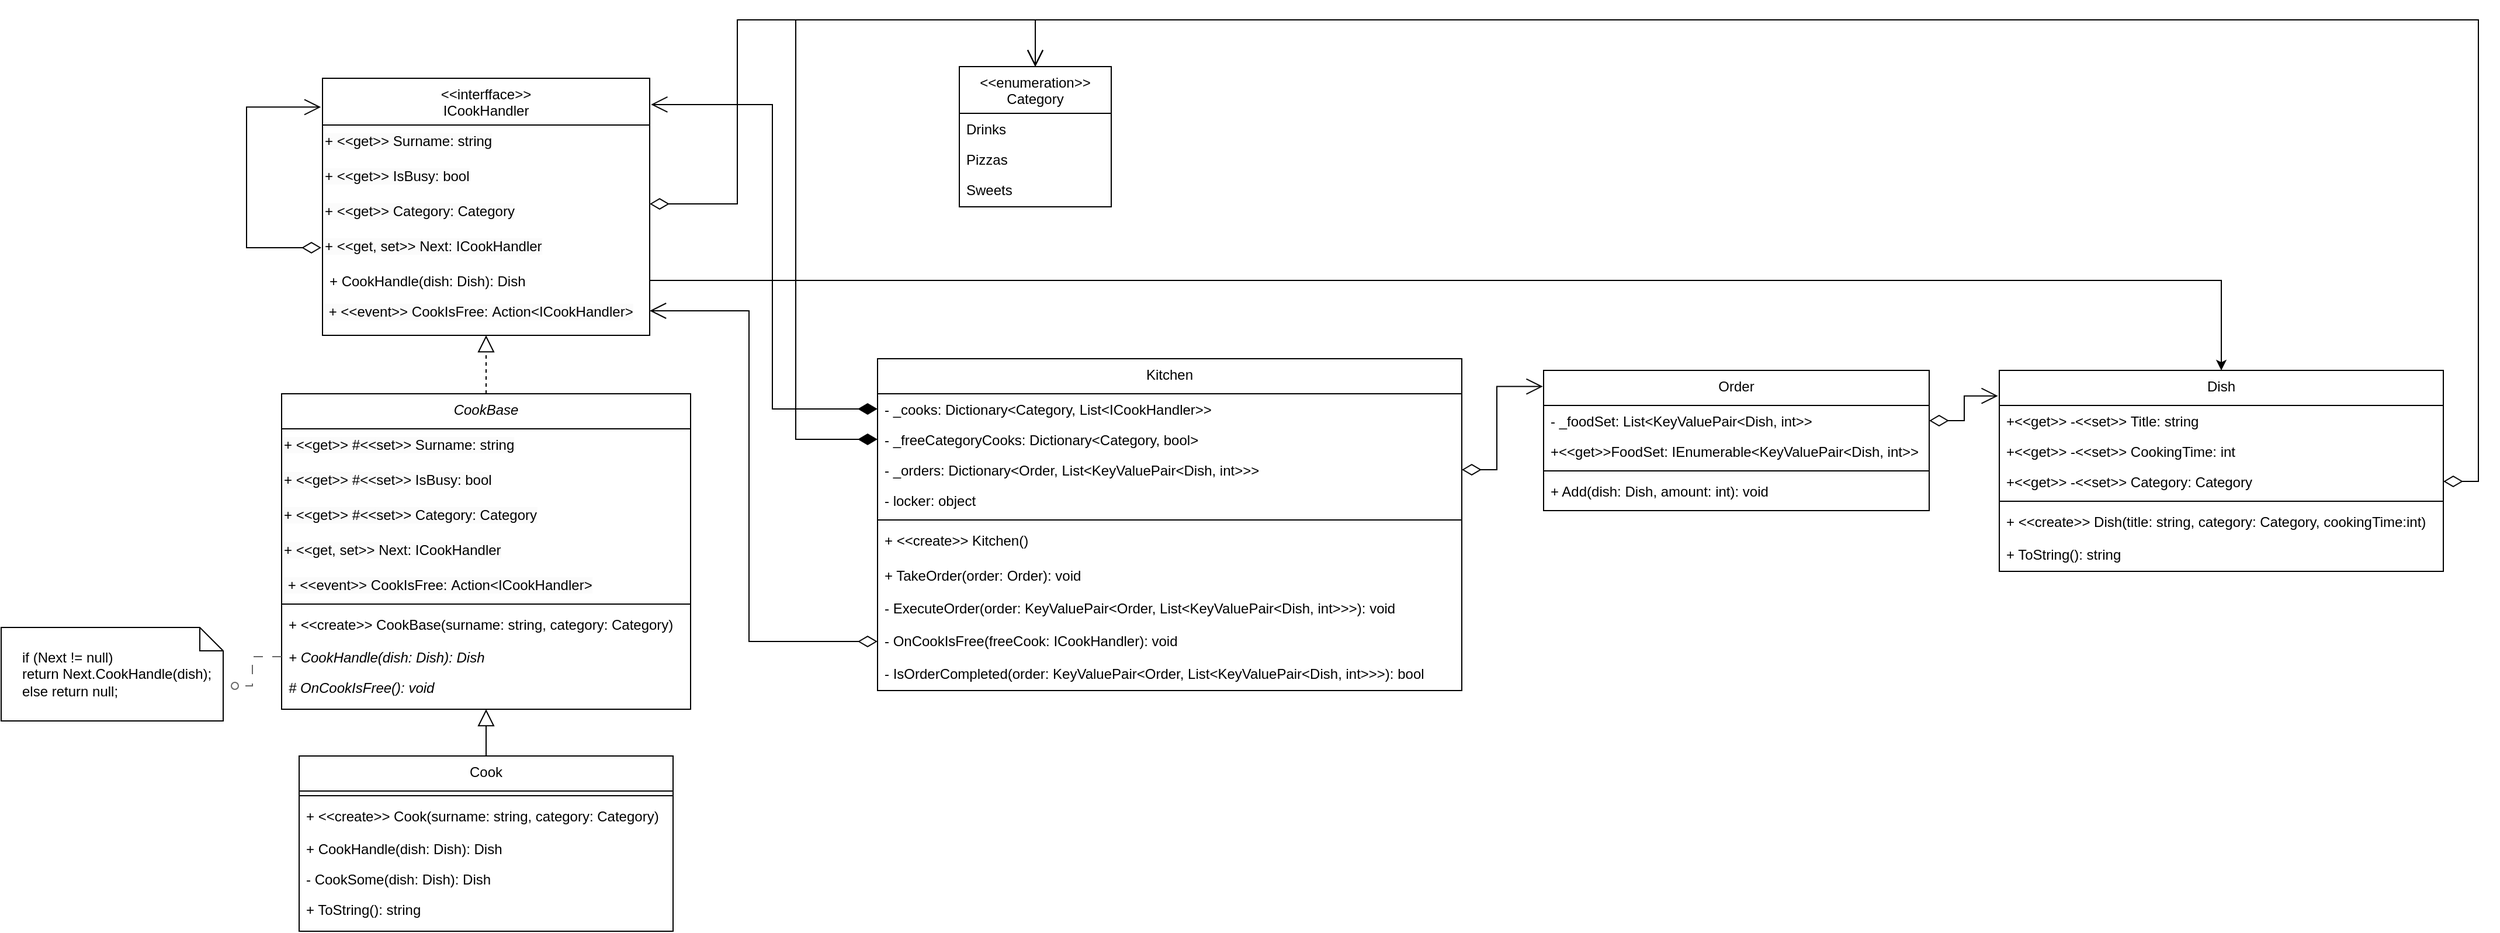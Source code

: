<mxfile version="20.8.10" type="device"><diagram name="Страница 1" id="mzzMGSXBlhs4cRAC68ZP"><mxGraphModel dx="1008" dy="1573" grid="1" gridSize="10" guides="1" tooltips="1" connect="1" arrows="1" fold="1" page="1" pageScale="1" pageWidth="827" pageHeight="1169" math="0" shadow="0"><root><mxCell id="0"/><mxCell id="1" parent="0"/><mxCell id="XfhGK31kjjRX2Sf4rwmP-1" value="Kitchen" style="swimlane;fontStyle=0;align=center;verticalAlign=top;childLayout=stackLayout;horizontal=1;startSize=30;horizontalStack=0;resizeParent=1;resizeLast=0;collapsible=1;marginBottom=0;rounded=0;shadow=0;strokeWidth=1;" parent="1" vertex="1"><mxGeometry x="1690" y="800" width="500" height="284" as="geometry"><mxRectangle x="130" y="380" width="160" height="26" as="alternateBounds"/></mxGeometry></mxCell><mxCell id="XfhGK31kjjRX2Sf4rwmP-2" value="- _сooks: Dictionary&lt;Category, List&lt;ICookHandler&gt;&gt;" style="text;align=left;verticalAlign=top;spacingLeft=4;spacingRight=4;overflow=hidden;rotatable=0;points=[[0,0.5],[1,0.5]];portConstraint=eastwest;rounded=0;shadow=0;html=0;" parent="XfhGK31kjjRX2Sf4rwmP-1" vertex="1"><mxGeometry y="30" width="500" height="26" as="geometry"/></mxCell><mxCell id="uRnbEoXoVFPirAZmKS-L-1" value="- _freeCategoryCooks: Dictionary&lt;Category, bool&gt;" style="text;align=left;verticalAlign=top;spacingLeft=4;spacingRight=4;overflow=hidden;rotatable=0;points=[[0,0.5],[1,0.5]];portConstraint=eastwest;rounded=0;shadow=0;html=0;" vertex="1" parent="XfhGK31kjjRX2Sf4rwmP-1"><mxGeometry y="56" width="500" height="26" as="geometry"/></mxCell><mxCell id="uRnbEoXoVFPirAZmKS-L-3" value="- _orders: Dictionary&lt;Order, List&lt;KeyValuePair&lt;Dish, int&gt;&gt;&gt;" style="text;align=left;verticalAlign=top;spacingLeft=4;spacingRight=4;overflow=hidden;rotatable=0;points=[[0,0.5],[1,0.5]];portConstraint=eastwest;rounded=0;shadow=0;html=0;" vertex="1" parent="XfhGK31kjjRX2Sf4rwmP-1"><mxGeometry y="82" width="500" height="26" as="geometry"/></mxCell><mxCell id="uRnbEoXoVFPirAZmKS-L-2" value="- locker: object" style="text;align=left;verticalAlign=top;spacingLeft=4;spacingRight=4;overflow=hidden;rotatable=0;points=[[0,0.5],[1,0.5]];portConstraint=eastwest;rounded=0;shadow=0;html=0;" vertex="1" parent="XfhGK31kjjRX2Sf4rwmP-1"><mxGeometry y="108" width="500" height="26" as="geometry"/></mxCell><mxCell id="XfhGK31kjjRX2Sf4rwmP-4" value="" style="line;html=1;strokeWidth=1;align=left;verticalAlign=middle;spacingTop=-1;spacingLeft=3;spacingRight=3;rotatable=0;labelPosition=right;points=[];portConstraint=eastwest;" parent="XfhGK31kjjRX2Sf4rwmP-1" vertex="1"><mxGeometry y="134" width="500" height="8" as="geometry"/></mxCell><mxCell id="XfhGK31kjjRX2Sf4rwmP-5" value="+ &lt;&lt;create&gt;&gt; Kitchen()" style="text;align=left;verticalAlign=top;spacingLeft=4;spacingRight=4;overflow=hidden;rotatable=0;points=[[0,0.5],[1,0.5]];portConstraint=eastwest;fontStyle=0;whiteSpace=wrap;" parent="XfhGK31kjjRX2Sf4rwmP-1" vertex="1"><mxGeometry y="142" width="500" height="30" as="geometry"/></mxCell><mxCell id="XfhGK31kjjRX2Sf4rwmP-35" value="+ TakeOrder(order: Order): void" style="text;align=left;verticalAlign=top;spacingLeft=4;spacingRight=4;overflow=hidden;rotatable=0;points=[[0,0.5],[1,0.5]];portConstraint=eastwest;fontStyle=0;whiteSpace=wrap;" parent="XfhGK31kjjRX2Sf4rwmP-1" vertex="1"><mxGeometry y="172" width="500" height="28" as="geometry"/></mxCell><mxCell id="uRnbEoXoVFPirAZmKS-L-4" value="- ExecuteOrder(order: KeyValuePair&lt;Order, List&lt;KeyValuePair&lt;Dish, int&gt;&gt;&gt;): void" style="text;align=left;verticalAlign=top;spacingLeft=4;spacingRight=4;overflow=hidden;rotatable=0;points=[[0,0.5],[1,0.5]];portConstraint=eastwest;fontStyle=0;whiteSpace=wrap;" vertex="1" parent="XfhGK31kjjRX2Sf4rwmP-1"><mxGeometry y="200" width="500" height="28" as="geometry"/></mxCell><mxCell id="uRnbEoXoVFPirAZmKS-L-5" value="- OnCookIsFree(freeCook: ICookHandler): void" style="text;align=left;verticalAlign=top;spacingLeft=4;spacingRight=4;overflow=hidden;rotatable=0;points=[[0,0.5],[1,0.5]];portConstraint=eastwest;fontStyle=0;whiteSpace=wrap;" vertex="1" parent="XfhGK31kjjRX2Sf4rwmP-1"><mxGeometry y="228" width="500" height="28" as="geometry"/></mxCell><mxCell id="uRnbEoXoVFPirAZmKS-L-6" value="- IsOrderCompleted(order: KeyValuePair&lt;Order, List&lt;KeyValuePair&lt;Dish, int&gt;&gt;&gt;): bool" style="text;align=left;verticalAlign=top;spacingLeft=4;spacingRight=4;overflow=hidden;rotatable=0;points=[[0,0.5],[1,0.5]];portConstraint=eastwest;fontStyle=0;whiteSpace=wrap;" vertex="1" parent="XfhGK31kjjRX2Sf4rwmP-1"><mxGeometry y="256" width="500" height="28" as="geometry"/></mxCell><mxCell id="XfhGK31kjjRX2Sf4rwmP-7" value="&lt;&lt;enumeration&gt;&gt;&#10;Category" style="swimlane;fontStyle=0;align=center;verticalAlign=top;childLayout=stackLayout;horizontal=1;startSize=40;horizontalStack=0;resizeParent=1;resizeLast=0;collapsible=1;marginBottom=0;rounded=0;shadow=0;strokeWidth=1;" parent="1" vertex="1"><mxGeometry x="1760" y="550" width="130" height="120" as="geometry"><mxRectangle x="130" y="380" width="160" height="26" as="alternateBounds"/></mxGeometry></mxCell><mxCell id="XfhGK31kjjRX2Sf4rwmP-8" value="Drinks" style="text;align=left;verticalAlign=top;spacingLeft=4;spacingRight=4;overflow=hidden;rotatable=0;points=[[0,0.5],[1,0.5]];portConstraint=eastwest;rounded=0;shadow=0;html=0;" parent="XfhGK31kjjRX2Sf4rwmP-7" vertex="1"><mxGeometry y="40" width="130" height="26" as="geometry"/></mxCell><mxCell id="XfhGK31kjjRX2Sf4rwmP-9" value="Pizzas" style="text;align=left;verticalAlign=top;spacingLeft=4;spacingRight=4;overflow=hidden;rotatable=0;points=[[0,0.5],[1,0.5]];portConstraint=eastwest;rounded=0;shadow=0;html=0;" parent="XfhGK31kjjRX2Sf4rwmP-7" vertex="1"><mxGeometry y="66" width="130" height="26" as="geometry"/></mxCell><mxCell id="XfhGK31kjjRX2Sf4rwmP-10" value="Sweets" style="text;align=left;verticalAlign=top;spacingLeft=4;spacingRight=4;overflow=hidden;rotatable=0;points=[[0,0.5],[1,0.5]];portConstraint=eastwest;rounded=0;shadow=0;html=0;" parent="XfhGK31kjjRX2Sf4rwmP-7" vertex="1"><mxGeometry y="92" width="130" height="26" as="geometry"/></mxCell><mxCell id="XfhGK31kjjRX2Sf4rwmP-12" value="&lt;&lt;interfface&gt;&gt;&#10;ICookHandler" style="swimlane;fontStyle=0;align=center;verticalAlign=top;childLayout=stackLayout;horizontal=1;startSize=40;horizontalStack=0;resizeParent=1;resizeLast=0;collapsible=1;marginBottom=0;rounded=0;shadow=0;strokeWidth=1;" parent="1" vertex="1"><mxGeometry x="1215" y="560" width="280" height="220" as="geometry"><mxRectangle x="130" y="380" width="160" height="26" as="alternateBounds"/></mxGeometry></mxCell><mxCell id="4zo4YJRq9NG4jCWmNnWk-3" value="&lt;span style=&quot;color: rgb(0, 0, 0); font-family: Helvetica; font-size: 12px; font-style: normal; font-variant-ligatures: normal; font-variant-caps: normal; font-weight: 400; letter-spacing: normal; orphans: 2; text-align: left; text-indent: 0px; text-transform: none; widows: 2; word-spacing: 0px; -webkit-text-stroke-width: 0px; background-color: rgb(251, 251, 251); text-decoration-thickness: initial; text-decoration-style: initial; text-decoration-color: initial; float: none; display: inline !important;&quot;&gt;+ &amp;lt;&amp;lt;get&amp;gt;&amp;gt; Surname:&amp;nbsp;string&lt;/span&gt;" style="text;whiteSpace=wrap;html=1;" parent="XfhGK31kjjRX2Sf4rwmP-12" vertex="1"><mxGeometry y="40" width="280" height="30" as="geometry"/></mxCell><mxCell id="4zo4YJRq9NG4jCWmNnWk-4" value="&lt;span style=&quot;color: rgb(0, 0, 0); font-family: Helvetica; font-size: 12px; font-style: normal; font-variant-ligatures: normal; font-variant-caps: normal; font-weight: 400; letter-spacing: normal; orphans: 2; text-align: left; text-indent: 0px; text-transform: none; widows: 2; word-spacing: 0px; -webkit-text-stroke-width: 0px; background-color: rgb(251, 251, 251); text-decoration-thickness: initial; text-decoration-style: initial; text-decoration-color: initial; float: none; display: inline !important;&quot;&gt;+ &amp;lt;&amp;lt;get&amp;gt;&amp;gt; IsBusy:&amp;nbsp;bool&lt;/span&gt;" style="text;whiteSpace=wrap;html=1;" parent="XfhGK31kjjRX2Sf4rwmP-12" vertex="1"><mxGeometry y="70" width="280" height="30" as="geometry"/></mxCell><mxCell id="4zo4YJRq9NG4jCWmNnWk-5" value="&lt;span style=&quot;color: rgb(0, 0, 0); font-family: Helvetica; font-size: 12px; font-style: normal; font-variant-ligatures: normal; font-variant-caps: normal; font-weight: 400; letter-spacing: normal; orphans: 2; text-align: left; text-indent: 0px; text-transform: none; widows: 2; word-spacing: 0px; -webkit-text-stroke-width: 0px; background-color: rgb(251, 251, 251); text-decoration-thickness: initial; text-decoration-style: initial; text-decoration-color: initial; float: none; display: inline !important;&quot;&gt;+ &amp;lt;&amp;lt;get&amp;gt;&amp;gt; Category:&amp;nbsp;Category&lt;/span&gt;" style="text;whiteSpace=wrap;html=1;" parent="XfhGK31kjjRX2Sf4rwmP-12" vertex="1"><mxGeometry y="100" width="280" height="30" as="geometry"/></mxCell><mxCell id="4zo4YJRq9NG4jCWmNnWk-6" value="&lt;span style=&quot;color: rgb(0, 0, 0); font-family: Helvetica; font-size: 12px; font-style: normal; font-variant-ligatures: normal; font-variant-caps: normal; font-weight: 400; letter-spacing: normal; orphans: 2; text-align: left; text-indent: 0px; text-transform: none; widows: 2; word-spacing: 0px; -webkit-text-stroke-width: 0px; background-color: rgb(251, 251, 251); text-decoration-thickness: initial; text-decoration-style: initial; text-decoration-color: initial; float: none; display: inline !important;&quot;&gt;+ &amp;lt;&amp;lt;get, set&amp;gt;&amp;gt; Next:&amp;nbsp;ICookHandler&lt;/span&gt;" style="text;whiteSpace=wrap;html=1;" parent="XfhGK31kjjRX2Sf4rwmP-12" vertex="1"><mxGeometry y="130" width="280" height="30" as="geometry"/></mxCell><mxCell id="XfhGK31kjjRX2Sf4rwmP-14" value="+ CookHandle(dish: Dish): Dish" style="text;align=left;verticalAlign=top;spacingLeft=4;spacingRight=4;overflow=hidden;rotatable=0;points=[[0,0.5],[1,0.5]];portConstraint=eastwest;rounded=0;shadow=0;html=0;" parent="XfhGK31kjjRX2Sf4rwmP-12" vertex="1"><mxGeometry y="160" width="280" height="26" as="geometry"/></mxCell><mxCell id="4zo4YJRq9NG4jCWmNnWk-7" value="&lt;span style=&quot;color: rgb(0, 0, 0); font-family: Helvetica; font-size: 12px; font-style: normal; font-variant-ligatures: normal; font-variant-caps: normal; font-weight: 400; letter-spacing: normal; orphans: 2; text-align: left; text-indent: 0px; text-transform: none; widows: 2; word-spacing: 0px; -webkit-text-stroke-width: 0px; background-color: rgb(251, 251, 251); text-decoration-thickness: initial; text-decoration-style: initial; text-decoration-color: initial; float: none; display: inline !important;&quot;&gt;&amp;nbsp;+ &amp;lt;&amp;lt;event&amp;gt;&amp;gt; CookIsFree:&amp;nbsp;Action&amp;lt;ICookHandler&amp;gt;&lt;/span&gt;" style="text;whiteSpace=wrap;html=1;" parent="XfhGK31kjjRX2Sf4rwmP-12" vertex="1"><mxGeometry y="186" width="280" height="26" as="geometry"/></mxCell><mxCell id="XfhGK31kjjRX2Sf4rwmP-54" value="" style="endArrow=open;endFill=1;endSize=12;html=1;rounded=0;labelBackgroundColor=default;strokeColor=default;fontFamily=Helvetica;fontSize=11;fontColor=#FF6666;shape=connector;edgeStyle=elbowEdgeStyle;startArrow=diamondThin;startFill=0;startSize=14;entryX=-0.005;entryY=0.112;entryDx=0;entryDy=0;entryPerimeter=0;" parent="XfhGK31kjjRX2Sf4rwmP-12" target="XfhGK31kjjRX2Sf4rwmP-12" edge="1"><mxGeometry width="160" relative="1" as="geometry"><mxPoint x="-1" y="145" as="sourcePoint"/><mxPoint x="-279" y="656" as="targetPoint"/><Array as="points"><mxPoint x="-65" y="290"/><mxPoint x="-85" y="370"/><mxPoint x="-9" y="356"/></Array></mxGeometry></mxCell><mxCell id="XfhGK31kjjRX2Sf4rwmP-15" value="CookBase" style="swimlane;fontStyle=2;align=center;verticalAlign=top;childLayout=stackLayout;horizontal=1;startSize=30;horizontalStack=0;resizeParent=1;resizeLast=0;collapsible=1;marginBottom=0;rounded=0;shadow=0;strokeWidth=1;" parent="1" vertex="1"><mxGeometry x="1180" y="830" width="350" height="270" as="geometry"><mxRectangle x="130" y="380" width="160" height="26" as="alternateBounds"/></mxGeometry></mxCell><mxCell id="4zo4YJRq9NG4jCWmNnWk-8" value="&lt;span style=&quot;color: rgb(0, 0, 0); font-family: Helvetica; font-size: 12px; font-style: normal; font-variant-ligatures: normal; font-variant-caps: normal; font-weight: 400; letter-spacing: normal; orphans: 2; text-align: left; text-indent: 0px; text-transform: none; widows: 2; word-spacing: 0px; -webkit-text-stroke-width: 0px; background-color: rgb(251, 251, 251); text-decoration-thickness: initial; text-decoration-style: initial; text-decoration-color: initial; float: none; display: inline !important;&quot;&gt;+ &amp;lt;&amp;lt;get&amp;gt;&amp;gt; #&amp;lt;&amp;lt;set&amp;gt;&amp;gt;&amp;nbsp;Surname:&amp;nbsp;string&lt;/span&gt;" style="text;whiteSpace=wrap;html=1;" parent="XfhGK31kjjRX2Sf4rwmP-15" vertex="1"><mxGeometry y="30" width="350" height="30" as="geometry"/></mxCell><mxCell id="4zo4YJRq9NG4jCWmNnWk-9" value="&lt;span style=&quot;color: rgb(0, 0, 0); font-family: Helvetica; font-size: 12px; font-style: normal; font-variant-ligatures: normal; font-variant-caps: normal; font-weight: 400; letter-spacing: normal; orphans: 2; text-align: left; text-indent: 0px; text-transform: none; widows: 2; word-spacing: 0px; -webkit-text-stroke-width: 0px; background-color: rgb(251, 251, 251); text-decoration-thickness: initial; text-decoration-style: initial; text-decoration-color: initial; float: none; display: inline !important;&quot;&gt;+ &amp;lt;&amp;lt;get&amp;gt;&amp;gt; #&amp;lt;&amp;lt;set&amp;gt;&amp;gt;&amp;nbsp;IsBusy:&amp;nbsp;bool&lt;/span&gt;" style="text;whiteSpace=wrap;html=1;" parent="XfhGK31kjjRX2Sf4rwmP-15" vertex="1"><mxGeometry y="60" width="350" height="30" as="geometry"/></mxCell><mxCell id="4zo4YJRq9NG4jCWmNnWk-10" value="&lt;span style=&quot;color: rgb(0, 0, 0); font-family: Helvetica; font-size: 12px; font-style: normal; font-variant-ligatures: normal; font-variant-caps: normal; font-weight: 400; letter-spacing: normal; orphans: 2; text-align: left; text-indent: 0px; text-transform: none; widows: 2; word-spacing: 0px; -webkit-text-stroke-width: 0px; background-color: rgb(251, 251, 251); text-decoration-thickness: initial; text-decoration-style: initial; text-decoration-color: initial; float: none; display: inline !important;&quot;&gt;+ &amp;lt;&amp;lt;get&amp;gt;&amp;gt; #&amp;lt;&amp;lt;set&amp;gt;&amp;gt;&amp;nbsp;Category:&amp;nbsp;Category&lt;/span&gt;" style="text;whiteSpace=wrap;html=1;" parent="XfhGK31kjjRX2Sf4rwmP-15" vertex="1"><mxGeometry y="90" width="350" height="30" as="geometry"/></mxCell><mxCell id="4zo4YJRq9NG4jCWmNnWk-11" value="&lt;span style=&quot;color: rgb(0, 0, 0); font-family: Helvetica; font-size: 12px; font-style: normal; font-variant-ligatures: normal; font-variant-caps: normal; font-weight: 400; letter-spacing: normal; orphans: 2; text-align: left; text-indent: 0px; text-transform: none; widows: 2; word-spacing: 0px; -webkit-text-stroke-width: 0px; background-color: rgb(251, 251, 251); text-decoration-thickness: initial; text-decoration-style: initial; text-decoration-color: initial; float: none; display: inline !important;&quot;&gt;+ &amp;lt;&amp;lt;get, set&amp;gt;&amp;gt; Next:&amp;nbsp;ICookHandler&lt;/span&gt;" style="text;whiteSpace=wrap;html=1;" parent="XfhGK31kjjRX2Sf4rwmP-15" vertex="1"><mxGeometry y="120" width="350" height="30" as="geometry"/></mxCell><mxCell id="4zo4YJRq9NG4jCWmNnWk-13" value="&lt;span style=&quot;color: rgb(0, 0, 0); font-family: Helvetica; font-size: 12px; font-style: normal; font-variant-ligatures: normal; font-variant-caps: normal; font-weight: 400; letter-spacing: normal; orphans: 2; text-align: left; text-indent: 0px; text-transform: none; widows: 2; word-spacing: 0px; -webkit-text-stroke-width: 0px; background-color: rgb(251, 251, 251); text-decoration-thickness: initial; text-decoration-style: initial; text-decoration-color: initial; float: none; display: inline !important;&quot;&gt;&amp;nbsp;+ &amp;lt;&amp;lt;event&amp;gt;&amp;gt; CookIsFree:&amp;nbsp;Action&amp;lt;ICookHandler&amp;gt;&lt;/span&gt;" style="text;whiteSpace=wrap;html=1;" parent="XfhGK31kjjRX2Sf4rwmP-15" vertex="1"><mxGeometry y="150" width="350" height="26" as="geometry"/></mxCell><mxCell id="XfhGK31kjjRX2Sf4rwmP-20" value="" style="line;html=1;strokeWidth=1;align=left;verticalAlign=middle;spacingTop=-1;spacingLeft=3;spacingRight=3;rotatable=0;labelPosition=right;points=[];portConstraint=eastwest;" parent="XfhGK31kjjRX2Sf4rwmP-15" vertex="1"><mxGeometry y="176" width="350" height="8" as="geometry"/></mxCell><mxCell id="XfhGK31kjjRX2Sf4rwmP-23" value="+ &lt;&lt;create&gt;&gt; CookBase(surname: string, category: Category)" style="text;align=left;verticalAlign=top;spacingLeft=4;spacingRight=4;overflow=hidden;rotatable=0;points=[[0,0.5],[1,0.5]];portConstraint=eastwest;fontStyle=0;whiteSpace=wrap;" parent="XfhGK31kjjRX2Sf4rwmP-15" vertex="1"><mxGeometry y="184" width="350" height="28" as="geometry"/></mxCell><mxCell id="XfhGK31kjjRX2Sf4rwmP-24" value="+ CookHandle(dish: Dish): Dish" style="text;align=left;verticalAlign=top;spacingLeft=4;spacingRight=4;overflow=hidden;rotatable=0;points=[[0,0.5],[1,0.5]];portConstraint=eastwest;rounded=0;shadow=0;html=0;fontStyle=2" parent="XfhGK31kjjRX2Sf4rwmP-15" vertex="1"><mxGeometry y="212" width="350" height="26" as="geometry"/></mxCell><mxCell id="4zo4YJRq9NG4jCWmNnWk-14" value="# OnCookIsFree(): void" style="text;align=left;verticalAlign=top;spacingLeft=4;spacingRight=4;overflow=hidden;rotatable=0;points=[[0,0.5],[1,0.5]];portConstraint=eastwest;fontStyle=2;whiteSpace=wrap;" parent="XfhGK31kjjRX2Sf4rwmP-15" vertex="1"><mxGeometry y="238" width="350" height="28" as="geometry"/></mxCell><mxCell id="XfhGK31kjjRX2Sf4rwmP-25" value="Cook" style="swimlane;fontStyle=0;align=center;verticalAlign=top;childLayout=stackLayout;horizontal=1;startSize=30;horizontalStack=0;resizeParent=1;resizeLast=0;collapsible=1;marginBottom=0;rounded=0;shadow=0;strokeWidth=1;" parent="1" vertex="1"><mxGeometry x="1195" y="1140" width="320" height="150" as="geometry"><mxRectangle x="130" y="380" width="160" height="26" as="alternateBounds"/></mxGeometry></mxCell><mxCell id="XfhGK31kjjRX2Sf4rwmP-28" value="" style="line;html=1;strokeWidth=1;align=left;verticalAlign=middle;spacingTop=-1;spacingLeft=3;spacingRight=3;rotatable=0;labelPosition=right;points=[];portConstraint=eastwest;" parent="XfhGK31kjjRX2Sf4rwmP-25" vertex="1"><mxGeometry y="30" width="320" height="8" as="geometry"/></mxCell><mxCell id="XfhGK31kjjRX2Sf4rwmP-29" value="+ &lt;&lt;create&gt;&gt; Cook(surname: string, category: Category)" style="text;align=left;verticalAlign=top;spacingLeft=4;spacingRight=4;overflow=hidden;rotatable=0;points=[[0,0.5],[1,0.5]];portConstraint=eastwest;fontStyle=0;whiteSpace=wrap;" parent="XfhGK31kjjRX2Sf4rwmP-25" vertex="1"><mxGeometry y="38" width="320" height="28" as="geometry"/></mxCell><mxCell id="XfhGK31kjjRX2Sf4rwmP-31" value="+ CookHandle(dish: Dish): Dish " style="text;align=left;verticalAlign=top;spacingLeft=4;spacingRight=4;overflow=hidden;rotatable=0;points=[[0,0.5],[1,0.5]];portConstraint=eastwest;rounded=0;shadow=0;html=0;fontStyle=0" parent="XfhGK31kjjRX2Sf4rwmP-25" vertex="1"><mxGeometry y="66" width="320" height="26" as="geometry"/></mxCell><mxCell id="XfhGK31kjjRX2Sf4rwmP-34" value="- CookSome(dish: Dish): Dish" style="text;align=left;verticalAlign=top;spacingLeft=4;spacingRight=4;overflow=hidden;rotatable=0;points=[[0,0.5],[1,0.5]];portConstraint=eastwest;rounded=0;shadow=0;html=0;fontStyle=0" parent="XfhGK31kjjRX2Sf4rwmP-25" vertex="1"><mxGeometry y="92" width="320" height="26" as="geometry"/></mxCell><mxCell id="XfhGK31kjjRX2Sf4rwmP-33" value="+ ToString(): string" style="text;align=left;verticalAlign=top;spacingLeft=4;spacingRight=4;overflow=hidden;rotatable=0;points=[[0,0.5],[1,0.5]];portConstraint=eastwest;fontStyle=0;whiteSpace=wrap;" parent="XfhGK31kjjRX2Sf4rwmP-25" vertex="1"><mxGeometry y="118" width="320" height="28" as="geometry"/></mxCell><mxCell id="XfhGK31kjjRX2Sf4rwmP-36" value="Order" style="swimlane;fontStyle=0;align=center;verticalAlign=top;childLayout=stackLayout;horizontal=1;startSize=30;horizontalStack=0;resizeParent=1;resizeLast=0;collapsible=1;marginBottom=0;rounded=0;shadow=0;strokeWidth=1;" parent="1" vertex="1"><mxGeometry x="2260" y="810" width="330" height="120" as="geometry"><mxRectangle x="130" y="380" width="160" height="26" as="alternateBounds"/></mxGeometry></mxCell><mxCell id="XfhGK31kjjRX2Sf4rwmP-37" value="- _foodSet: List&lt;KeyValuePair&lt;Dish, int&gt;&gt;" style="text;align=left;verticalAlign=top;spacingLeft=4;spacingRight=4;overflow=hidden;rotatable=0;points=[[0,0.5],[1,0.5]];portConstraint=eastwest;rounded=0;shadow=0;html=0;" parent="XfhGK31kjjRX2Sf4rwmP-36" vertex="1"><mxGeometry y="30" width="330" height="26" as="geometry"/></mxCell><mxCell id="XfhGK31kjjRX2Sf4rwmP-41" value="+&lt;&lt;get&gt;&gt;FoodSet: IEnumerable&lt;KeyValuePair&lt;Dish, int&gt;&gt;" style="text;align=left;verticalAlign=top;spacingLeft=4;spacingRight=4;overflow=hidden;rotatable=0;points=[[0,0.5],[1,0.5]];portConstraint=eastwest;rounded=0;shadow=0;html=0;" parent="XfhGK31kjjRX2Sf4rwmP-36" vertex="1"><mxGeometry y="56" width="330" height="26" as="geometry"/></mxCell><mxCell id="XfhGK31kjjRX2Sf4rwmP-38" value="" style="line;html=1;strokeWidth=1;align=left;verticalAlign=middle;spacingTop=-1;spacingLeft=3;spacingRight=3;rotatable=0;labelPosition=right;points=[];portConstraint=eastwest;" parent="XfhGK31kjjRX2Sf4rwmP-36" vertex="1"><mxGeometry y="82" width="330" height="8" as="geometry"/></mxCell><mxCell id="XfhGK31kjjRX2Sf4rwmP-40" value="+ Add(dish: Dish, amount: int): void" style="text;align=left;verticalAlign=top;spacingLeft=4;spacingRight=4;overflow=hidden;rotatable=0;points=[[0,0.5],[1,0.5]];portConstraint=eastwest;fontStyle=0;whiteSpace=wrap;" parent="XfhGK31kjjRX2Sf4rwmP-36" vertex="1"><mxGeometry y="90" width="330" height="28" as="geometry"/></mxCell><mxCell id="XfhGK31kjjRX2Sf4rwmP-42" value="Dish" style="swimlane;fontStyle=0;align=center;verticalAlign=top;childLayout=stackLayout;horizontal=1;startSize=30;horizontalStack=0;resizeParent=1;resizeLast=0;collapsible=1;marginBottom=0;rounded=0;shadow=0;strokeWidth=1;" parent="1" vertex="1"><mxGeometry x="2650" y="810" width="380" height="172" as="geometry"><mxRectangle x="130" y="380" width="160" height="26" as="alternateBounds"/></mxGeometry></mxCell><mxCell id="XfhGK31kjjRX2Sf4rwmP-47" value="+&lt;&lt;get&gt;&gt; -&lt;&lt;set&gt;&gt; Title: string" style="text;align=left;verticalAlign=top;spacingLeft=4;spacingRight=4;overflow=hidden;rotatable=0;points=[[0,0.5],[1,0.5]];portConstraint=eastwest;rounded=0;shadow=0;html=0;" parent="XfhGK31kjjRX2Sf4rwmP-42" vertex="1"><mxGeometry y="30" width="380" height="26" as="geometry"/></mxCell><mxCell id="XfhGK31kjjRX2Sf4rwmP-48" value="+&lt;&lt;get&gt;&gt; -&lt;&lt;set&gt;&gt; CookingTime: int" style="text;align=left;verticalAlign=top;spacingLeft=4;spacingRight=4;overflow=hidden;rotatable=0;points=[[0,0.5],[1,0.5]];portConstraint=eastwest;rounded=0;shadow=0;html=0;" parent="XfhGK31kjjRX2Sf4rwmP-42" vertex="1"><mxGeometry y="56" width="380" height="26" as="geometry"/></mxCell><mxCell id="XfhGK31kjjRX2Sf4rwmP-49" value="+&lt;&lt;get&gt;&gt; -&lt;&lt;set&gt;&gt; Category: Category" style="text;align=left;verticalAlign=top;spacingLeft=4;spacingRight=4;overflow=hidden;rotatable=0;points=[[0,0.5],[1,0.5]];portConstraint=eastwest;rounded=0;shadow=0;html=0;" parent="XfhGK31kjjRX2Sf4rwmP-42" vertex="1"><mxGeometry y="82" width="380" height="26" as="geometry"/></mxCell><mxCell id="XfhGK31kjjRX2Sf4rwmP-45" value="" style="line;html=1;strokeWidth=1;align=left;verticalAlign=middle;spacingTop=-1;spacingLeft=3;spacingRight=3;rotatable=0;labelPosition=right;points=[];portConstraint=eastwest;" parent="XfhGK31kjjRX2Sf4rwmP-42" vertex="1"><mxGeometry y="108" width="380" height="8" as="geometry"/></mxCell><mxCell id="XfhGK31kjjRX2Sf4rwmP-50" value="+ &lt;&lt;create&gt;&gt; Dish(title: string, category: Category, cookingTime:int)" style="text;align=left;verticalAlign=top;spacingLeft=4;spacingRight=4;overflow=hidden;rotatable=0;points=[[0,0.5],[1,0.5]];portConstraint=eastwest;fontStyle=0;whiteSpace=wrap;" parent="XfhGK31kjjRX2Sf4rwmP-42" vertex="1"><mxGeometry y="116" width="380" height="28" as="geometry"/></mxCell><mxCell id="XfhGK31kjjRX2Sf4rwmP-51" value="+ ToString(): string" style="text;align=left;verticalAlign=top;spacingLeft=4;spacingRight=4;overflow=hidden;rotatable=0;points=[[0,0.5],[1,0.5]];portConstraint=eastwest;fontStyle=0;whiteSpace=wrap;" parent="XfhGK31kjjRX2Sf4rwmP-42" vertex="1"><mxGeometry y="144" width="380" height="28" as="geometry"/></mxCell><mxCell id="XfhGK31kjjRX2Sf4rwmP-53" value="" style="endArrow=block;dashed=1;endFill=0;endSize=12;html=1;rounded=0;exitX=0.5;exitY=0;exitDx=0;exitDy=0;entryX=0.5;entryY=1;entryDx=0;entryDy=0;" parent="1" source="XfhGK31kjjRX2Sf4rwmP-15" target="XfhGK31kjjRX2Sf4rwmP-12" edge="1"><mxGeometry width="160" relative="1" as="geometry"><mxPoint x="-30" y="920" as="sourcePoint"/><mxPoint x="1340" y="760" as="targetPoint"/><Array as="points"/></mxGeometry></mxCell><mxCell id="XfhGK31kjjRX2Sf4rwmP-55" value="" style="endArrow=block;endFill=0;endSize=12;html=1;rounded=0;entryX=0.5;entryY=1;entryDx=0;entryDy=0;exitX=0.5;exitY=0;exitDx=0;exitDy=0;" parent="1" source="XfhGK31kjjRX2Sf4rwmP-25" target="XfhGK31kjjRX2Sf4rwmP-15" edge="1"><mxGeometry width="160" relative="1" as="geometry"><mxPoint x="1090" y="1000" as="sourcePoint"/><mxPoint x="1100" y="900" as="targetPoint"/></mxGeometry></mxCell><mxCell id="XfhGK31kjjRX2Sf4rwmP-67" value="" style="endArrow=open;endFill=1;endSize=12;html=1;rounded=0;labelBackgroundColor=default;strokeColor=default;fontFamily=Helvetica;fontSize=11;fontColor=#FF6666;shape=connector;edgeStyle=elbowEdgeStyle;startArrow=diamondThin;startFill=1;startSize=14;entryX=1.004;entryY=0.102;entryDx=0;entryDy=0;exitX=0;exitY=0.5;exitDx=0;exitDy=0;entryPerimeter=0;" parent="1" source="XfhGK31kjjRX2Sf4rwmP-2" target="XfhGK31kjjRX2Sf4rwmP-12" edge="1"><mxGeometry width="160" relative="1" as="geometry"><mxPoint x="1745.0" y="799" as="sourcePoint"/><mxPoint x="1905.0" y="950.0" as="targetPoint"/><Array as="points"><mxPoint x="1600" y="690"/><mxPoint x="1580" y="930"/><mxPoint x="1590" y="1150"/><mxPoint x="1570" y="1110"/><mxPoint x="1550" y="1090"/><mxPoint x="1550" y="830"/><mxPoint x="1690" y="890"/><mxPoint x="1680" y="880"/><mxPoint x="1770" y="1110"/><mxPoint x="1790" y="880"/><mxPoint x="1170" y="980"/><mxPoint x="1246" y="966"/></Array></mxGeometry></mxCell><mxCell id="XfhGK31kjjRX2Sf4rwmP-70" value="&lt;div&gt;if (Next != null)&amp;nbsp;&lt;/div&gt;&lt;div&gt;&lt;span style=&quot;background-color: initial;&quot;&gt;return Next.CookHandle(dish);&amp;nbsp;&lt;/span&gt;&lt;/div&gt;&lt;div&gt;&lt;span style=&quot;background-color: initial;&quot;&gt;else return null;&lt;/span&gt;&lt;/div&gt;" style="shape=note;size=20;whiteSpace=wrap;html=1;align=left;spacingLeft=16;" parent="1" vertex="1"><mxGeometry x="940" y="1030" width="190" height="80" as="geometry"/></mxCell><mxCell id="4zo4YJRq9NG4jCWmNnWk-16" style="edgeStyle=orthogonalEdgeStyle;rounded=0;orthogonalLoop=1;jettySize=auto;html=1;exitX=0;exitY=0.5;exitDx=0;exitDy=0;dashed=1;dashPattern=8 8;endArrow=oval;endFill=0;strokeColor=#666666;entryX=0;entryY=0;entryDx=200;entryDy=50;entryPerimeter=0;" parent="1" source="XfhGK31kjjRX2Sf4rwmP-24" target="XfhGK31kjjRX2Sf4rwmP-70" edge="1"><mxGeometry relative="1" as="geometry"><mxPoint x="1130" y="1090" as="targetPoint"/></mxGeometry></mxCell><mxCell id="uRnbEoXoVFPirAZmKS-L-7" value="" style="endArrow=open;endFill=1;endSize=12;html=1;rounded=0;labelBackgroundColor=default;strokeColor=default;fontFamily=Helvetica;fontSize=11;fontColor=#FF6666;shape=connector;edgeStyle=orthogonalEdgeStyle;startArrow=diamondThin;startFill=0;startSize=14;entryX=0.5;entryY=0;entryDx=0;entryDy=0;exitX=1;exitY=0.25;exitDx=0;exitDy=0;elbow=vertical;" edge="1" parent="1" source="4zo4YJRq9NG4jCWmNnWk-5" target="XfhGK31kjjRX2Sf4rwmP-7"><mxGeometry width="160" relative="1" as="geometry"><mxPoint x="1224" y="715" as="sourcePoint"/><mxPoint x="1223.6" y="594.64" as="targetPoint"/><Array as="points"><mxPoint x="1570" y="668"/><mxPoint x="1570" y="510"/><mxPoint x="1825" y="510"/></Array></mxGeometry></mxCell><mxCell id="uRnbEoXoVFPirAZmKS-L-8" style="edgeStyle=orthogonalEdgeStyle;rounded=0;orthogonalLoop=1;jettySize=auto;html=1;exitX=1;exitY=0.5;exitDx=0;exitDy=0;entryX=0.5;entryY=0;entryDx=0;entryDy=0;" edge="1" parent="1" source="XfhGK31kjjRX2Sf4rwmP-14" target="XfhGK31kjjRX2Sf4rwmP-42"><mxGeometry relative="1" as="geometry"><mxPoint x="2010" y="810" as="targetPoint"/></mxGeometry></mxCell><mxCell id="uRnbEoXoVFPirAZmKS-L-9" value="" style="endArrow=open;endFill=1;endSize=12;html=1;rounded=0;labelBackgroundColor=default;strokeColor=default;fontFamily=Helvetica;fontSize=11;fontColor=#FF6666;shape=connector;edgeStyle=orthogonalEdgeStyle;startArrow=diamondThin;startFill=1;startSize=14;entryX=0.5;entryY=0;entryDx=0;entryDy=0;exitX=0;exitY=0.5;exitDx=0;exitDy=0;" edge="1" parent="1" source="uRnbEoXoVFPirAZmKS-L-1" target="XfhGK31kjjRX2Sf4rwmP-7"><mxGeometry width="160" relative="1" as="geometry"><mxPoint x="1650" y="1133" as="sourcePoint"/><mxPoint x="1506.12" y="592.44" as="targetPoint"/><Array as="points"><mxPoint x="1660" y="869"/><mxPoint x="1620" y="869"/><mxPoint x="1620" y="510"/><mxPoint x="1825" y="510"/></Array></mxGeometry></mxCell><mxCell id="uRnbEoXoVFPirAZmKS-L-10" value="" style="endArrow=open;endFill=1;endSize=12;html=1;rounded=0;labelBackgroundColor=default;strokeColor=default;fontFamily=Helvetica;fontSize=11;fontColor=#FF6666;shape=connector;edgeStyle=elbowEdgeStyle;startArrow=diamondThin;startFill=0;startSize=14;entryX=-0.002;entryY=0.115;entryDx=0;entryDy=0;entryPerimeter=0;exitX=1;exitY=0.5;exitDx=0;exitDy=0;" edge="1" parent="1" source="uRnbEoXoVFPirAZmKS-L-3" target="XfhGK31kjjRX2Sf4rwmP-36"><mxGeometry width="160" relative="1" as="geometry"><mxPoint x="2154" y="1119" as="sourcePoint"/><mxPoint x="1835" y="560" as="targetPoint"/><Array as="points"><mxPoint x="2220" y="890"/><mxPoint x="1740" y="540"/><mxPoint x="1620" y="710"/><mxPoint x="1600" y="950"/><mxPoint x="1610" y="1170"/><mxPoint x="1590" y="1130"/><mxPoint x="1570" y="1110"/><mxPoint x="1570" y="850"/><mxPoint x="1710" y="910"/><mxPoint x="1700" y="900"/><mxPoint x="1790" y="1130"/><mxPoint x="1810" y="900"/><mxPoint x="1190" y="1000"/><mxPoint x="1266" y="986"/></Array></mxGeometry></mxCell><mxCell id="uRnbEoXoVFPirAZmKS-L-12" value="" style="endArrow=open;endFill=1;endSize=12;html=1;rounded=0;labelBackgroundColor=default;strokeColor=default;fontFamily=Helvetica;fontSize=11;fontColor=#FF6666;shape=connector;edgeStyle=elbowEdgeStyle;startArrow=diamondThin;startFill=0;startSize=14;entryX=-0.003;entryY=0.127;entryDx=0;entryDy=0;entryPerimeter=0;" edge="1" parent="1" source="XfhGK31kjjRX2Sf4rwmP-37" target="XfhGK31kjjRX2Sf4rwmP-42"><mxGeometry width="160" relative="1" as="geometry"><mxPoint x="2214" y="919" as="sourcePoint"/><mxPoint x="2269.3" y="833.8" as="targetPoint"/><Array as="points"><mxPoint x="2620" y="853"/><mxPoint x="1800" y="340"/><mxPoint x="1680" y="510"/><mxPoint x="1660" y="750"/><mxPoint x="1670" y="970"/><mxPoint x="1650" y="930"/><mxPoint x="1630" y="910"/><mxPoint x="1630" y="650"/><mxPoint x="1770" y="710"/><mxPoint x="1760" y="700"/><mxPoint x="1850" y="930"/><mxPoint x="1870" y="700"/><mxPoint x="1250" y="800"/><mxPoint x="1326" y="786"/></Array></mxGeometry></mxCell><mxCell id="uRnbEoXoVFPirAZmKS-L-13" value="" style="endArrow=open;endFill=1;endSize=12;html=1;rounded=0;labelBackgroundColor=default;strokeColor=default;fontFamily=Helvetica;fontSize=11;fontColor=#FF6666;shape=connector;edgeStyle=elbowEdgeStyle;startArrow=diamondThin;startFill=0;startSize=14;exitX=0;exitY=0.5;exitDx=0;exitDy=0;entryX=1;entryY=0.5;entryDx=0;entryDy=0;" edge="1" parent="1" source="uRnbEoXoVFPirAZmKS-L-5" target="4zo4YJRq9NG4jCWmNnWk-7"><mxGeometry width="160" relative="1" as="geometry"><mxPoint x="2164" y="1129" as="sourcePoint"/><mxPoint x="1500" y="580" as="targetPoint"/><Array as="points"><mxPoint x="1580" y="790"/><mxPoint x="1590" y="930"/><mxPoint x="1750" y="550"/><mxPoint x="1630" y="720"/><mxPoint x="1610" y="960"/><mxPoint x="1620" y="1180"/><mxPoint x="1600" y="1140"/><mxPoint x="1580" y="1120"/><mxPoint x="1580" y="860"/><mxPoint x="1720" y="920"/><mxPoint x="1710" y="910"/><mxPoint x="1800" y="1140"/><mxPoint x="1820" y="910"/><mxPoint x="1200" y="1010"/><mxPoint x="1276" y="996"/></Array></mxGeometry></mxCell><mxCell id="uRnbEoXoVFPirAZmKS-L-14" value="" style="endArrow=open;endFill=1;endSize=12;html=1;rounded=0;labelBackgroundColor=default;strokeColor=default;fontFamily=Helvetica;fontSize=11;fontColor=#FF6666;shape=connector;edgeStyle=orthogonalEdgeStyle;startArrow=diamondThin;startFill=0;startSize=14;exitX=1;exitY=0.5;exitDx=0;exitDy=0;elbow=vertical;entryX=0.5;entryY=0;entryDx=0;entryDy=0;" edge="1" parent="1" source="XfhGK31kjjRX2Sf4rwmP-49" target="XfhGK31kjjRX2Sf4rwmP-7"><mxGeometry width="160" relative="1" as="geometry"><mxPoint x="1505" y="677.5" as="sourcePoint"/><mxPoint x="1830" y="540" as="targetPoint"/><Array as="points"><mxPoint x="3060" y="905"/><mxPoint x="3060" y="510"/><mxPoint x="1825" y="510"/></Array></mxGeometry></mxCell></root></mxGraphModel></diagram></mxfile>